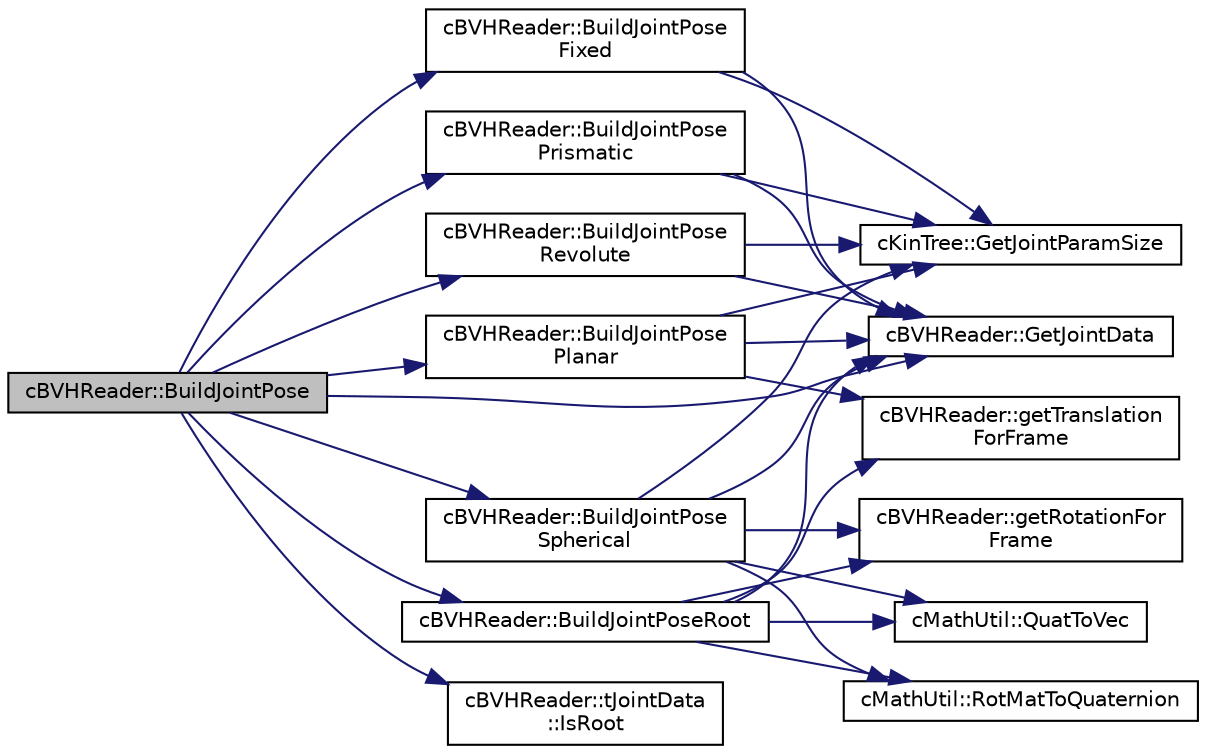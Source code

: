 digraph "cBVHReader::BuildJointPose"
{
 // LATEX_PDF_SIZE
  edge [fontname="Helvetica",fontsize="10",labelfontname="Helvetica",labelfontsize="10"];
  node [fontname="Helvetica",fontsize="10",shape=record];
  rankdir="LR";
  Node1 [label="cBVHReader::BuildJointPose",height=0.2,width=0.4,color="black", fillcolor="grey75", style="filled", fontcolor="black",tooltip=" "];
  Node1 -> Node2 [color="midnightblue",fontsize="10",style="solid",fontname="Helvetica"];
  Node2 [label="cBVHReader::BuildJointPose\lFixed",height=0.2,width=0.4,color="black", fillcolor="white", style="filled",URL="$classc_b_v_h_reader.html#a327bf9231bea79a8a26e38428890eb26",tooltip=" "];
  Node2 -> Node3 [color="midnightblue",fontsize="10",style="solid",fontname="Helvetica"];
  Node3 [label="cBVHReader::GetJointData",height=0.2,width=0.4,color="black", fillcolor="white", style="filled",URL="$classc_b_v_h_reader.html#a533017ceff68ac1c102f7bad5b52c607",tooltip=" "];
  Node2 -> Node4 [color="midnightblue",fontsize="10",style="solid",fontname="Helvetica"];
  Node4 [label="cKinTree::GetJointParamSize",height=0.2,width=0.4,color="black", fillcolor="white", style="filled",URL="$classc_kin_tree.html#a9c308e9e4654d96bcc47ba02770a06ea",tooltip=" "];
  Node1 -> Node5 [color="midnightblue",fontsize="10",style="solid",fontname="Helvetica"];
  Node5 [label="cBVHReader::BuildJointPose\lPlanar",height=0.2,width=0.4,color="black", fillcolor="white", style="filled",URL="$classc_b_v_h_reader.html#a8f4abaf5322d352b7f98526e439ee459",tooltip=" "];
  Node5 -> Node3 [color="midnightblue",fontsize="10",style="solid",fontname="Helvetica"];
  Node5 -> Node4 [color="midnightblue",fontsize="10",style="solid",fontname="Helvetica"];
  Node5 -> Node6 [color="midnightblue",fontsize="10",style="solid",fontname="Helvetica"];
  Node6 [label="cBVHReader::getTranslation\lForFrame",height=0.2,width=0.4,color="black", fillcolor="white", style="filled",URL="$classc_b_v_h_reader.html#a8694d2096206c451f5b18e9a0ed58df2",tooltip=" "];
  Node1 -> Node7 [color="midnightblue",fontsize="10",style="solid",fontname="Helvetica"];
  Node7 [label="cBVHReader::BuildJointPose\lPrismatic",height=0.2,width=0.4,color="black", fillcolor="white", style="filled",URL="$classc_b_v_h_reader.html#a7d296d61350f5f9c1f9c4ffc2fe1b51d",tooltip=" "];
  Node7 -> Node3 [color="midnightblue",fontsize="10",style="solid",fontname="Helvetica"];
  Node7 -> Node4 [color="midnightblue",fontsize="10",style="solid",fontname="Helvetica"];
  Node1 -> Node8 [color="midnightblue",fontsize="10",style="solid",fontname="Helvetica"];
  Node8 [label="cBVHReader::BuildJointPose\lRevolute",height=0.2,width=0.4,color="black", fillcolor="white", style="filled",URL="$classc_b_v_h_reader.html#a04dde7acf8ea39ab68310a6166bce895",tooltip=" "];
  Node8 -> Node3 [color="midnightblue",fontsize="10",style="solid",fontname="Helvetica"];
  Node8 -> Node4 [color="midnightblue",fontsize="10",style="solid",fontname="Helvetica"];
  Node1 -> Node9 [color="midnightblue",fontsize="10",style="solid",fontname="Helvetica"];
  Node9 [label="cBVHReader::BuildJointPoseRoot",height=0.2,width=0.4,color="black", fillcolor="white", style="filled",URL="$classc_b_v_h_reader.html#ab3574151b6f224c801ecdac505a3e2ab",tooltip=" "];
  Node9 -> Node3 [color="midnightblue",fontsize="10",style="solid",fontname="Helvetica"];
  Node9 -> Node10 [color="midnightblue",fontsize="10",style="solid",fontname="Helvetica"];
  Node10 [label="cBVHReader::getRotationFor\lFrame",height=0.2,width=0.4,color="black", fillcolor="white", style="filled",URL="$classc_b_v_h_reader.html#a1ea91d1930eac71e6bcd24f3164d601b",tooltip=" "];
  Node9 -> Node6 [color="midnightblue",fontsize="10",style="solid",fontname="Helvetica"];
  Node9 -> Node11 [color="midnightblue",fontsize="10",style="solid",fontname="Helvetica"];
  Node11 [label="cMathUtil::QuatToVec",height=0.2,width=0.4,color="black", fillcolor="white", style="filled",URL="$classc_math_util.html#a703bd693dac0d20b433690577d9a8dcc",tooltip=" "];
  Node9 -> Node12 [color="midnightblue",fontsize="10",style="solid",fontname="Helvetica"];
  Node12 [label="cMathUtil::RotMatToQuaternion",height=0.2,width=0.4,color="black", fillcolor="white", style="filled",URL="$classc_math_util.html#a0e66d8338b4681f3821cf8f618637210",tooltip=" "];
  Node1 -> Node13 [color="midnightblue",fontsize="10",style="solid",fontname="Helvetica"];
  Node13 [label="cBVHReader::BuildJointPose\lSpherical",height=0.2,width=0.4,color="black", fillcolor="white", style="filled",URL="$classc_b_v_h_reader.html#a8afc9ff26916abc29afab718a7b2b7d7",tooltip=" "];
  Node13 -> Node3 [color="midnightblue",fontsize="10",style="solid",fontname="Helvetica"];
  Node13 -> Node4 [color="midnightblue",fontsize="10",style="solid",fontname="Helvetica"];
  Node13 -> Node10 [color="midnightblue",fontsize="10",style="solid",fontname="Helvetica"];
  Node13 -> Node11 [color="midnightblue",fontsize="10",style="solid",fontname="Helvetica"];
  Node13 -> Node12 [color="midnightblue",fontsize="10",style="solid",fontname="Helvetica"];
  Node1 -> Node3 [color="midnightblue",fontsize="10",style="solid",fontname="Helvetica"];
  Node1 -> Node14 [color="midnightblue",fontsize="10",style="solid",fontname="Helvetica"];
  Node14 [label="cBVHReader::tJointData\l::IsRoot",height=0.2,width=0.4,color="black", fillcolor="white", style="filled",URL="$structc_b_v_h_reader_1_1t_joint_data.html#af0038f49cfc0db6c1c8c7dc23be51564",tooltip=" "];
}
